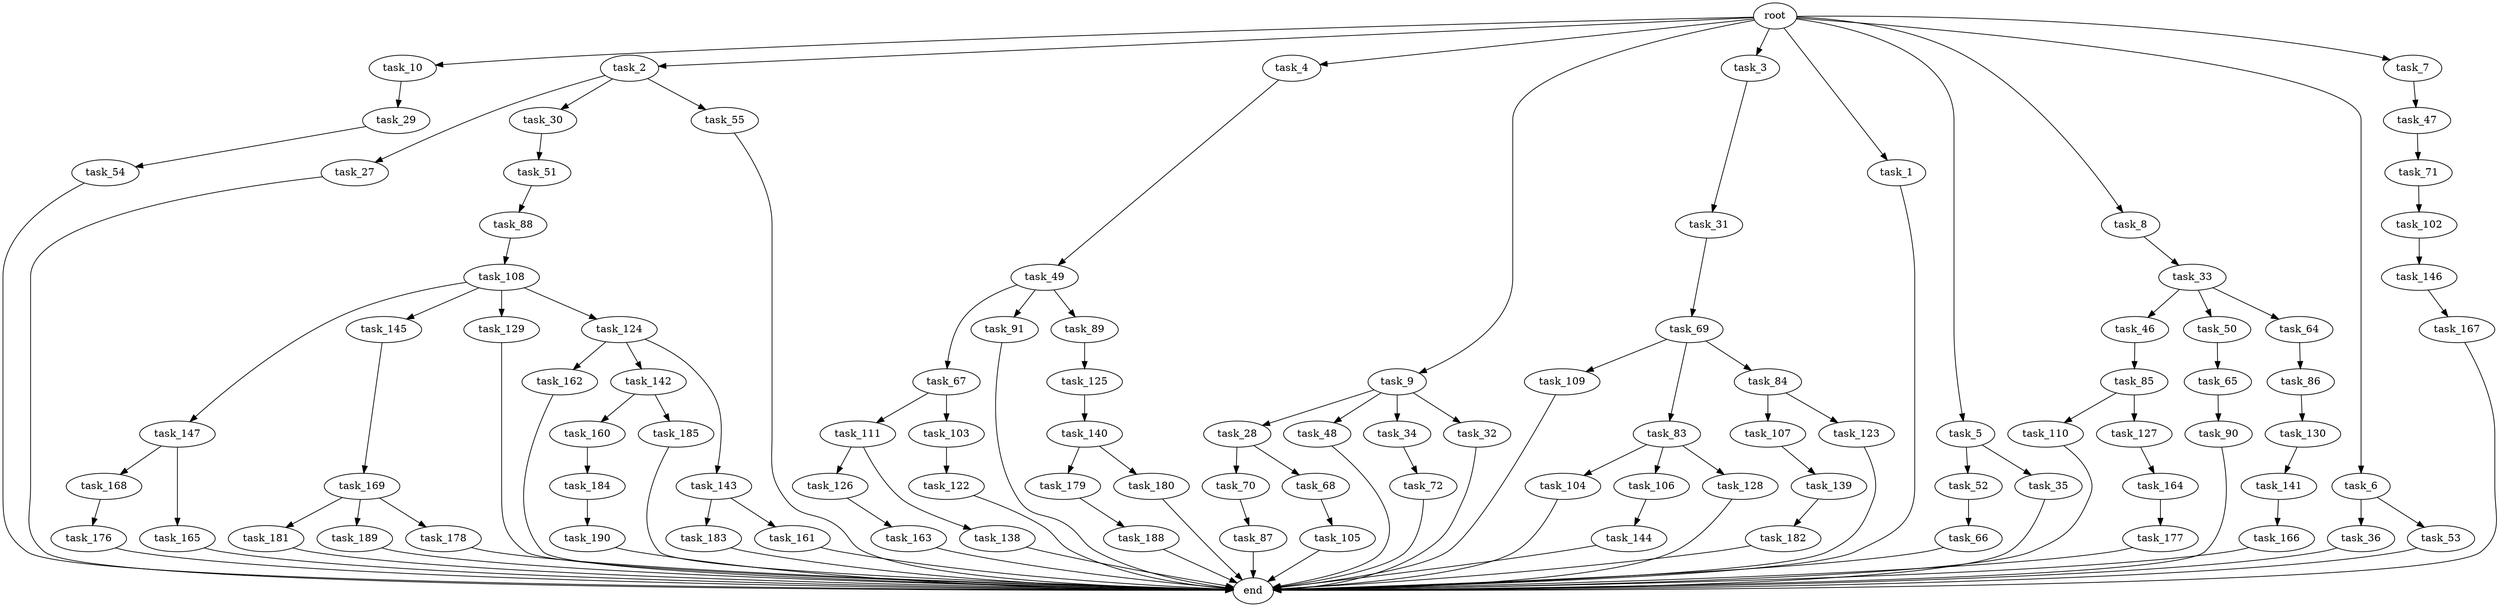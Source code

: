 digraph G {
  task_102 [size="1717986918.400000"];
  task_65 [size="68719476.736000"];
  task_176 [size="154618822.656000"];
  task_162 [size="1391569403.904000"];
  task_105 [size="1391569403.904000"];
  task_72 [size="68719476.736000"];
  task_54 [size="618475290.624000"];
  task_166 [size="68719476.736000"];
  task_142 [size="1391569403.904000"];
  task_163 [size="841813590.016000"];
  task_144 [size="841813590.016000"];
  task_46 [size="1099511627.776000"];
  task_179 [size="154618822.656000"];
  task_36 [size="841813590.016000"];
  task_10 [size="2.048000"];
  task_139 [size="1391569403.904000"];
  task_28 [size="429496729.600000"];
  task_50 [size="1099511627.776000"];
  task_71 [size="841813590.016000"];
  task_31 [size="1717986918.400000"];
  task_49 [size="1717986918.400000"];
  task_146 [size="154618822.656000"];
  task_90 [size="429496729.600000"];
  task_180 [size="154618822.656000"];
  task_27 [size="618475290.624000"];
  task_140 [size="1099511627.776000"];
  task_147 [size="274877906.944000"];
  task_190 [size="154618822.656000"];
  task_111 [size="841813590.016000"];
  task_122 [size="1717986918.400000"];
  task_126 [size="841813590.016000"];
  task_52 [size="274877906.944000"];
  task_2 [size="2.048000"];
  task_48 [size="429496729.600000"];
  task_67 [size="1099511627.776000"];
  task_110 [size="429496729.600000"];
  task_109 [size="1099511627.776000"];
  task_30 [size="618475290.624000"];
  task_177 [size="1717986918.400000"];
  task_169 [size="1717986918.400000"];
  task_160 [size="274877906.944000"];
  task_104 [size="429496729.600000"];
  task_33 [size="68719476.736000"];
  task_4 [size="2.048000"];
  task_182 [size="274877906.944000"];
  task_141 [size="618475290.624000"];
  task_85 [size="1717986918.400000"];
  task_35 [size="274877906.944000"];
  task_138 [size="841813590.016000"];
  task_181 [size="1099511627.776000"];
  task_91 [size="1099511627.776000"];
  task_106 [size="429496729.600000"];
  task_89 [size="1099511627.776000"];
  task_34 [size="429496729.600000"];
  task_9 [size="2.048000"];
  task_32 [size="429496729.600000"];
  task_130 [size="68719476.736000"];
  task_143 [size="1391569403.904000"];
  task_3 [size="2.048000"];
  task_86 [size="841813590.016000"];
  task_189 [size="1099511627.776000"];
  task_1 [size="2.048000"];
  task_107 [size="274877906.944000"];
  task_69 [size="154618822.656000"];
  task_167 [size="1099511627.776000"];
  task_5 [size="2.048000"];
  task_108 [size="1717986918.400000"];
  task_88 [size="1099511627.776000"];
  end [size="0.000000"];
  task_8 [size="2.048000"];
  task_87 [size="1099511627.776000"];
  task_64 [size="1099511627.776000"];
  task_83 [size="1099511627.776000"];
  task_183 [size="429496729.600000"];
  task_127 [size="429496729.600000"];
  task_84 [size="1099511627.776000"];
  task_29 [size="429496729.600000"];
  task_145 [size="274877906.944000"];
  task_55 [size="618475290.624000"];
  task_53 [size="841813590.016000"];
  task_178 [size="1099511627.776000"];
  root [size="0.000000"];
  task_47 [size="68719476.736000"];
  task_123 [size="274877906.944000"];
  task_184 [size="1391569403.904000"];
  task_128 [size="429496729.600000"];
  task_164 [size="274877906.944000"];
  task_6 [size="2.048000"];
  task_70 [size="1717986918.400000"];
  task_185 [size="274877906.944000"];
  task_129 [size="274877906.944000"];
  task_188 [size="68719476.736000"];
  task_168 [size="618475290.624000"];
  task_165 [size="618475290.624000"];
  task_161 [size="429496729.600000"];
  task_51 [size="1717986918.400000"];
  task_125 [size="1717986918.400000"];
  task_124 [size="274877906.944000"];
  task_7 [size="2.048000"];
  task_68 [size="1717986918.400000"];
  task_66 [size="274877906.944000"];
  task_103 [size="841813590.016000"];

  task_102 -> task_146 [size="75497472.000000"];
  task_65 -> task_90 [size="209715200.000000"];
  task_176 -> end [size="1.000000"];
  task_162 -> end [size="1.000000"];
  task_105 -> end [size="1.000000"];
  task_72 -> end [size="1.000000"];
  task_54 -> end [size="1.000000"];
  task_166 -> end [size="1.000000"];
  task_142 -> task_160 [size="134217728.000000"];
  task_142 -> task_185 [size="134217728.000000"];
  task_163 -> end [size="1.000000"];
  task_144 -> end [size="1.000000"];
  task_46 -> task_85 [size="838860800.000000"];
  task_179 -> task_188 [size="33554432.000000"];
  task_36 -> end [size="1.000000"];
  task_10 -> task_29 [size="209715200.000000"];
  task_139 -> task_182 [size="134217728.000000"];
  task_28 -> task_68 [size="838860800.000000"];
  task_28 -> task_70 [size="838860800.000000"];
  task_50 -> task_65 [size="33554432.000000"];
  task_71 -> task_102 [size="838860800.000000"];
  task_31 -> task_69 [size="75497472.000000"];
  task_49 -> task_91 [size="536870912.000000"];
  task_49 -> task_67 [size="536870912.000000"];
  task_49 -> task_89 [size="536870912.000000"];
  task_146 -> task_167 [size="536870912.000000"];
  task_90 -> end [size="1.000000"];
  task_180 -> end [size="1.000000"];
  task_27 -> end [size="1.000000"];
  task_140 -> task_180 [size="75497472.000000"];
  task_140 -> task_179 [size="75497472.000000"];
  task_147 -> task_165 [size="301989888.000000"];
  task_147 -> task_168 [size="301989888.000000"];
  task_190 -> end [size="1.000000"];
  task_111 -> task_138 [size="411041792.000000"];
  task_111 -> task_126 [size="411041792.000000"];
  task_122 -> end [size="1.000000"];
  task_126 -> task_163 [size="411041792.000000"];
  task_52 -> task_66 [size="134217728.000000"];
  task_2 -> task_55 [size="301989888.000000"];
  task_2 -> task_30 [size="301989888.000000"];
  task_2 -> task_27 [size="301989888.000000"];
  task_48 -> end [size="1.000000"];
  task_67 -> task_111 [size="411041792.000000"];
  task_67 -> task_103 [size="411041792.000000"];
  task_110 -> end [size="1.000000"];
  task_109 -> end [size="1.000000"];
  task_30 -> task_51 [size="838860800.000000"];
  task_177 -> end [size="1.000000"];
  task_169 -> task_189 [size="536870912.000000"];
  task_169 -> task_181 [size="536870912.000000"];
  task_169 -> task_178 [size="536870912.000000"];
  task_160 -> task_184 [size="679477248.000000"];
  task_104 -> end [size="1.000000"];
  task_33 -> task_50 [size="536870912.000000"];
  task_33 -> task_46 [size="536870912.000000"];
  task_33 -> task_64 [size="536870912.000000"];
  task_4 -> task_49 [size="838860800.000000"];
  task_182 -> end [size="1.000000"];
  task_141 -> task_166 [size="33554432.000000"];
  task_85 -> task_110 [size="209715200.000000"];
  task_85 -> task_127 [size="209715200.000000"];
  task_35 -> end [size="1.000000"];
  task_138 -> end [size="1.000000"];
  task_181 -> end [size="1.000000"];
  task_91 -> end [size="1.000000"];
  task_106 -> task_144 [size="411041792.000000"];
  task_89 -> task_125 [size="838860800.000000"];
  task_34 -> task_72 [size="33554432.000000"];
  task_9 -> task_48 [size="209715200.000000"];
  task_9 -> task_28 [size="209715200.000000"];
  task_9 -> task_34 [size="209715200.000000"];
  task_9 -> task_32 [size="209715200.000000"];
  task_32 -> end [size="1.000000"];
  task_130 -> task_141 [size="301989888.000000"];
  task_143 -> task_183 [size="209715200.000000"];
  task_143 -> task_161 [size="209715200.000000"];
  task_3 -> task_31 [size="838860800.000000"];
  task_86 -> task_130 [size="33554432.000000"];
  task_189 -> end [size="1.000000"];
  task_1 -> end [size="1.000000"];
  task_107 -> task_139 [size="679477248.000000"];
  task_69 -> task_109 [size="536870912.000000"];
  task_69 -> task_84 [size="536870912.000000"];
  task_69 -> task_83 [size="536870912.000000"];
  task_167 -> end [size="1.000000"];
  task_5 -> task_35 [size="134217728.000000"];
  task_5 -> task_52 [size="134217728.000000"];
  task_108 -> task_124 [size="134217728.000000"];
  task_108 -> task_145 [size="134217728.000000"];
  task_108 -> task_147 [size="134217728.000000"];
  task_108 -> task_129 [size="134217728.000000"];
  task_88 -> task_108 [size="838860800.000000"];
  task_8 -> task_33 [size="33554432.000000"];
  task_87 -> end [size="1.000000"];
  task_64 -> task_86 [size="411041792.000000"];
  task_83 -> task_128 [size="209715200.000000"];
  task_83 -> task_104 [size="209715200.000000"];
  task_83 -> task_106 [size="209715200.000000"];
  task_183 -> end [size="1.000000"];
  task_127 -> task_164 [size="134217728.000000"];
  task_84 -> task_107 [size="134217728.000000"];
  task_84 -> task_123 [size="134217728.000000"];
  task_29 -> task_54 [size="301989888.000000"];
  task_145 -> task_169 [size="838860800.000000"];
  task_55 -> end [size="1.000000"];
  task_53 -> end [size="1.000000"];
  task_178 -> end [size="1.000000"];
  root -> task_2 [size="1.000000"];
  root -> task_6 [size="1.000000"];
  root -> task_4 [size="1.000000"];
  root -> task_5 [size="1.000000"];
  root -> task_10 [size="1.000000"];
  root -> task_3 [size="1.000000"];
  root -> task_9 [size="1.000000"];
  root -> task_8 [size="1.000000"];
  root -> task_7 [size="1.000000"];
  root -> task_1 [size="1.000000"];
  task_47 -> task_71 [size="411041792.000000"];
  task_123 -> end [size="1.000000"];
  task_184 -> task_190 [size="75497472.000000"];
  task_128 -> end [size="1.000000"];
  task_164 -> task_177 [size="838860800.000000"];
  task_6 -> task_36 [size="411041792.000000"];
  task_6 -> task_53 [size="411041792.000000"];
  task_70 -> task_87 [size="536870912.000000"];
  task_185 -> end [size="1.000000"];
  task_129 -> end [size="1.000000"];
  task_188 -> end [size="1.000000"];
  task_168 -> task_176 [size="75497472.000000"];
  task_165 -> end [size="1.000000"];
  task_161 -> end [size="1.000000"];
  task_51 -> task_88 [size="536870912.000000"];
  task_125 -> task_140 [size="536870912.000000"];
  task_124 -> task_143 [size="679477248.000000"];
  task_124 -> task_142 [size="679477248.000000"];
  task_124 -> task_162 [size="679477248.000000"];
  task_7 -> task_47 [size="33554432.000000"];
  task_68 -> task_105 [size="679477248.000000"];
  task_66 -> end [size="1.000000"];
  task_103 -> task_122 [size="838860800.000000"];
}
